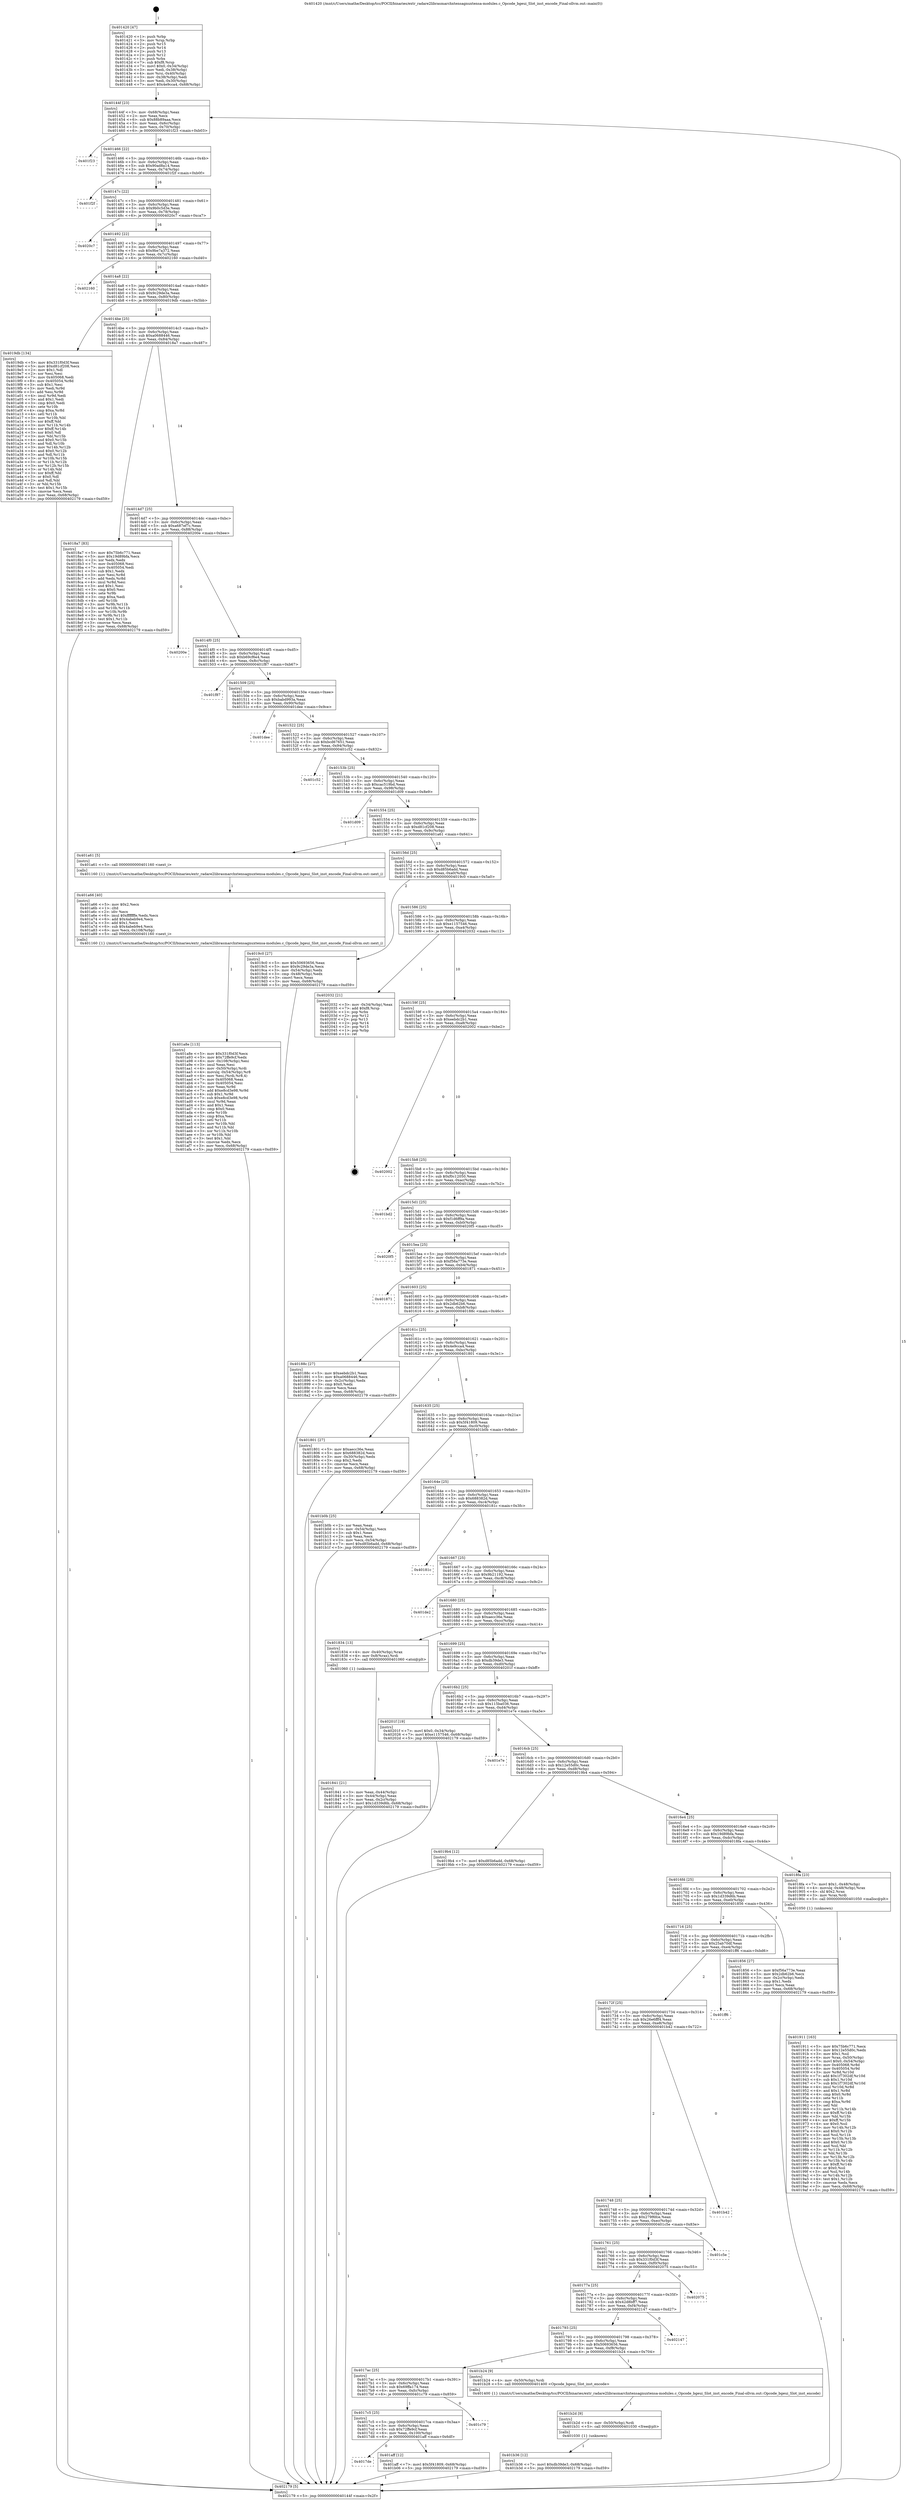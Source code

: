 digraph "0x401420" {
  label = "0x401420 (/mnt/c/Users/mathe/Desktop/tcc/POCII/binaries/extr_radare2librasmarchxtensagnuxtensa-modules.c_Opcode_bgeui_Slot_inst_encode_Final-ollvm.out::main(0))"
  labelloc = "t"
  node[shape=record]

  Entry [label="",width=0.3,height=0.3,shape=circle,fillcolor=black,style=filled]
  "0x40144f" [label="{
     0x40144f [23]\l
     | [instrs]\l
     &nbsp;&nbsp;0x40144f \<+3\>: mov -0x68(%rbp),%eax\l
     &nbsp;&nbsp;0x401452 \<+2\>: mov %eax,%ecx\l
     &nbsp;&nbsp;0x401454 \<+6\>: sub $0x88b89aaa,%ecx\l
     &nbsp;&nbsp;0x40145a \<+3\>: mov %eax,-0x6c(%rbp)\l
     &nbsp;&nbsp;0x40145d \<+3\>: mov %ecx,-0x70(%rbp)\l
     &nbsp;&nbsp;0x401460 \<+6\>: je 0000000000401f23 \<main+0xb03\>\l
  }"]
  "0x401f23" [label="{
     0x401f23\l
  }", style=dashed]
  "0x401466" [label="{
     0x401466 [22]\l
     | [instrs]\l
     &nbsp;&nbsp;0x401466 \<+5\>: jmp 000000000040146b \<main+0x4b\>\l
     &nbsp;&nbsp;0x40146b \<+3\>: mov -0x6c(%rbp),%eax\l
     &nbsp;&nbsp;0x40146e \<+5\>: sub $0x90ad8a14,%eax\l
     &nbsp;&nbsp;0x401473 \<+3\>: mov %eax,-0x74(%rbp)\l
     &nbsp;&nbsp;0x401476 \<+6\>: je 0000000000401f2f \<main+0xb0f\>\l
  }"]
  Exit [label="",width=0.3,height=0.3,shape=circle,fillcolor=black,style=filled,peripheries=2]
  "0x401f2f" [label="{
     0x401f2f\l
  }", style=dashed]
  "0x40147c" [label="{
     0x40147c [22]\l
     | [instrs]\l
     &nbsp;&nbsp;0x40147c \<+5\>: jmp 0000000000401481 \<main+0x61\>\l
     &nbsp;&nbsp;0x401481 \<+3\>: mov -0x6c(%rbp),%eax\l
     &nbsp;&nbsp;0x401484 \<+5\>: sub $0x9b0c5d3e,%eax\l
     &nbsp;&nbsp;0x401489 \<+3\>: mov %eax,-0x78(%rbp)\l
     &nbsp;&nbsp;0x40148c \<+6\>: je 00000000004020c7 \<main+0xca7\>\l
  }"]
  "0x401b36" [label="{
     0x401b36 [12]\l
     | [instrs]\l
     &nbsp;&nbsp;0x401b36 \<+7\>: movl $0xdb39de3,-0x68(%rbp)\l
     &nbsp;&nbsp;0x401b3d \<+5\>: jmp 0000000000402179 \<main+0xd59\>\l
  }"]
  "0x4020c7" [label="{
     0x4020c7\l
  }", style=dashed]
  "0x401492" [label="{
     0x401492 [22]\l
     | [instrs]\l
     &nbsp;&nbsp;0x401492 \<+5\>: jmp 0000000000401497 \<main+0x77\>\l
     &nbsp;&nbsp;0x401497 \<+3\>: mov -0x6c(%rbp),%eax\l
     &nbsp;&nbsp;0x40149a \<+5\>: sub $0x9be7a372,%eax\l
     &nbsp;&nbsp;0x40149f \<+3\>: mov %eax,-0x7c(%rbp)\l
     &nbsp;&nbsp;0x4014a2 \<+6\>: je 0000000000402160 \<main+0xd40\>\l
  }"]
  "0x401b2d" [label="{
     0x401b2d [9]\l
     | [instrs]\l
     &nbsp;&nbsp;0x401b2d \<+4\>: mov -0x50(%rbp),%rdi\l
     &nbsp;&nbsp;0x401b31 \<+5\>: call 0000000000401030 \<free@plt\>\l
     | [calls]\l
     &nbsp;&nbsp;0x401030 \{1\} (unknown)\l
  }"]
  "0x402160" [label="{
     0x402160\l
  }", style=dashed]
  "0x4014a8" [label="{
     0x4014a8 [22]\l
     | [instrs]\l
     &nbsp;&nbsp;0x4014a8 \<+5\>: jmp 00000000004014ad \<main+0x8d\>\l
     &nbsp;&nbsp;0x4014ad \<+3\>: mov -0x6c(%rbp),%eax\l
     &nbsp;&nbsp;0x4014b0 \<+5\>: sub $0x9c29de3a,%eax\l
     &nbsp;&nbsp;0x4014b5 \<+3\>: mov %eax,-0x80(%rbp)\l
     &nbsp;&nbsp;0x4014b8 \<+6\>: je 00000000004019db \<main+0x5bb\>\l
  }"]
  "0x4017de" [label="{
     0x4017de\l
  }", style=dashed]
  "0x4019db" [label="{
     0x4019db [134]\l
     | [instrs]\l
     &nbsp;&nbsp;0x4019db \<+5\>: mov $0x331f0d3f,%eax\l
     &nbsp;&nbsp;0x4019e0 \<+5\>: mov $0xd81cf208,%ecx\l
     &nbsp;&nbsp;0x4019e5 \<+2\>: mov $0x1,%dl\l
     &nbsp;&nbsp;0x4019e7 \<+2\>: xor %esi,%esi\l
     &nbsp;&nbsp;0x4019e9 \<+7\>: mov 0x405068,%edi\l
     &nbsp;&nbsp;0x4019f0 \<+8\>: mov 0x405054,%r8d\l
     &nbsp;&nbsp;0x4019f8 \<+3\>: sub $0x1,%esi\l
     &nbsp;&nbsp;0x4019fb \<+3\>: mov %edi,%r9d\l
     &nbsp;&nbsp;0x4019fe \<+3\>: add %esi,%r9d\l
     &nbsp;&nbsp;0x401a01 \<+4\>: imul %r9d,%edi\l
     &nbsp;&nbsp;0x401a05 \<+3\>: and $0x1,%edi\l
     &nbsp;&nbsp;0x401a08 \<+3\>: cmp $0x0,%edi\l
     &nbsp;&nbsp;0x401a0b \<+4\>: sete %r10b\l
     &nbsp;&nbsp;0x401a0f \<+4\>: cmp $0xa,%r8d\l
     &nbsp;&nbsp;0x401a13 \<+4\>: setl %r11b\l
     &nbsp;&nbsp;0x401a17 \<+3\>: mov %r10b,%bl\l
     &nbsp;&nbsp;0x401a1a \<+3\>: xor $0xff,%bl\l
     &nbsp;&nbsp;0x401a1d \<+3\>: mov %r11b,%r14b\l
     &nbsp;&nbsp;0x401a20 \<+4\>: xor $0xff,%r14b\l
     &nbsp;&nbsp;0x401a24 \<+3\>: xor $0x0,%dl\l
     &nbsp;&nbsp;0x401a27 \<+3\>: mov %bl,%r15b\l
     &nbsp;&nbsp;0x401a2a \<+4\>: and $0x0,%r15b\l
     &nbsp;&nbsp;0x401a2e \<+3\>: and %dl,%r10b\l
     &nbsp;&nbsp;0x401a31 \<+3\>: mov %r14b,%r12b\l
     &nbsp;&nbsp;0x401a34 \<+4\>: and $0x0,%r12b\l
     &nbsp;&nbsp;0x401a38 \<+3\>: and %dl,%r11b\l
     &nbsp;&nbsp;0x401a3b \<+3\>: or %r10b,%r15b\l
     &nbsp;&nbsp;0x401a3e \<+3\>: or %r11b,%r12b\l
     &nbsp;&nbsp;0x401a41 \<+3\>: xor %r12b,%r15b\l
     &nbsp;&nbsp;0x401a44 \<+3\>: or %r14b,%bl\l
     &nbsp;&nbsp;0x401a47 \<+3\>: xor $0xff,%bl\l
     &nbsp;&nbsp;0x401a4a \<+3\>: or $0x0,%dl\l
     &nbsp;&nbsp;0x401a4d \<+2\>: and %dl,%bl\l
     &nbsp;&nbsp;0x401a4f \<+3\>: or %bl,%r15b\l
     &nbsp;&nbsp;0x401a52 \<+4\>: test $0x1,%r15b\l
     &nbsp;&nbsp;0x401a56 \<+3\>: cmovne %ecx,%eax\l
     &nbsp;&nbsp;0x401a59 \<+3\>: mov %eax,-0x68(%rbp)\l
     &nbsp;&nbsp;0x401a5c \<+5\>: jmp 0000000000402179 \<main+0xd59\>\l
  }"]
  "0x4014be" [label="{
     0x4014be [25]\l
     | [instrs]\l
     &nbsp;&nbsp;0x4014be \<+5\>: jmp 00000000004014c3 \<main+0xa3\>\l
     &nbsp;&nbsp;0x4014c3 \<+3\>: mov -0x6c(%rbp),%eax\l
     &nbsp;&nbsp;0x4014c6 \<+5\>: sub $0xa0688446,%eax\l
     &nbsp;&nbsp;0x4014cb \<+6\>: mov %eax,-0x84(%rbp)\l
     &nbsp;&nbsp;0x4014d1 \<+6\>: je 00000000004018a7 \<main+0x487\>\l
  }"]
  "0x401aff" [label="{
     0x401aff [12]\l
     | [instrs]\l
     &nbsp;&nbsp;0x401aff \<+7\>: movl $0x5f41809,-0x68(%rbp)\l
     &nbsp;&nbsp;0x401b06 \<+5\>: jmp 0000000000402179 \<main+0xd59\>\l
  }"]
  "0x4018a7" [label="{
     0x4018a7 [83]\l
     | [instrs]\l
     &nbsp;&nbsp;0x4018a7 \<+5\>: mov $0x75b6c771,%eax\l
     &nbsp;&nbsp;0x4018ac \<+5\>: mov $0x19d89bfa,%ecx\l
     &nbsp;&nbsp;0x4018b1 \<+2\>: xor %edx,%edx\l
     &nbsp;&nbsp;0x4018b3 \<+7\>: mov 0x405068,%esi\l
     &nbsp;&nbsp;0x4018ba \<+7\>: mov 0x405054,%edi\l
     &nbsp;&nbsp;0x4018c1 \<+3\>: sub $0x1,%edx\l
     &nbsp;&nbsp;0x4018c4 \<+3\>: mov %esi,%r8d\l
     &nbsp;&nbsp;0x4018c7 \<+3\>: add %edx,%r8d\l
     &nbsp;&nbsp;0x4018ca \<+4\>: imul %r8d,%esi\l
     &nbsp;&nbsp;0x4018ce \<+3\>: and $0x1,%esi\l
     &nbsp;&nbsp;0x4018d1 \<+3\>: cmp $0x0,%esi\l
     &nbsp;&nbsp;0x4018d4 \<+4\>: sete %r9b\l
     &nbsp;&nbsp;0x4018d8 \<+3\>: cmp $0xa,%edi\l
     &nbsp;&nbsp;0x4018db \<+4\>: setl %r10b\l
     &nbsp;&nbsp;0x4018df \<+3\>: mov %r9b,%r11b\l
     &nbsp;&nbsp;0x4018e2 \<+3\>: and %r10b,%r11b\l
     &nbsp;&nbsp;0x4018e5 \<+3\>: xor %r10b,%r9b\l
     &nbsp;&nbsp;0x4018e8 \<+3\>: or %r9b,%r11b\l
     &nbsp;&nbsp;0x4018eb \<+4\>: test $0x1,%r11b\l
     &nbsp;&nbsp;0x4018ef \<+3\>: cmovne %ecx,%eax\l
     &nbsp;&nbsp;0x4018f2 \<+3\>: mov %eax,-0x68(%rbp)\l
     &nbsp;&nbsp;0x4018f5 \<+5\>: jmp 0000000000402179 \<main+0xd59\>\l
  }"]
  "0x4014d7" [label="{
     0x4014d7 [25]\l
     | [instrs]\l
     &nbsp;&nbsp;0x4014d7 \<+5\>: jmp 00000000004014dc \<main+0xbc\>\l
     &nbsp;&nbsp;0x4014dc \<+3\>: mov -0x6c(%rbp),%eax\l
     &nbsp;&nbsp;0x4014df \<+5\>: sub $0xa687ef7c,%eax\l
     &nbsp;&nbsp;0x4014e4 \<+6\>: mov %eax,-0x88(%rbp)\l
     &nbsp;&nbsp;0x4014ea \<+6\>: je 000000000040200e \<main+0xbee\>\l
  }"]
  "0x4017c5" [label="{
     0x4017c5 [25]\l
     | [instrs]\l
     &nbsp;&nbsp;0x4017c5 \<+5\>: jmp 00000000004017ca \<main+0x3aa\>\l
     &nbsp;&nbsp;0x4017ca \<+3\>: mov -0x6c(%rbp),%eax\l
     &nbsp;&nbsp;0x4017cd \<+5\>: sub $0x72ffe9cf,%eax\l
     &nbsp;&nbsp;0x4017d2 \<+6\>: mov %eax,-0x100(%rbp)\l
     &nbsp;&nbsp;0x4017d8 \<+6\>: je 0000000000401aff \<main+0x6df\>\l
  }"]
  "0x40200e" [label="{
     0x40200e\l
  }", style=dashed]
  "0x4014f0" [label="{
     0x4014f0 [25]\l
     | [instrs]\l
     &nbsp;&nbsp;0x4014f0 \<+5\>: jmp 00000000004014f5 \<main+0xd5\>\l
     &nbsp;&nbsp;0x4014f5 \<+3\>: mov -0x6c(%rbp),%eax\l
     &nbsp;&nbsp;0x4014f8 \<+5\>: sub $0xb69cf6e4,%eax\l
     &nbsp;&nbsp;0x4014fd \<+6\>: mov %eax,-0x8c(%rbp)\l
     &nbsp;&nbsp;0x401503 \<+6\>: je 0000000000401f87 \<main+0xb67\>\l
  }"]
  "0x401c79" [label="{
     0x401c79\l
  }", style=dashed]
  "0x401f87" [label="{
     0x401f87\l
  }", style=dashed]
  "0x401509" [label="{
     0x401509 [25]\l
     | [instrs]\l
     &nbsp;&nbsp;0x401509 \<+5\>: jmp 000000000040150e \<main+0xee\>\l
     &nbsp;&nbsp;0x40150e \<+3\>: mov -0x6c(%rbp),%eax\l
     &nbsp;&nbsp;0x401511 \<+5\>: sub $0xbabd993a,%eax\l
     &nbsp;&nbsp;0x401516 \<+6\>: mov %eax,-0x90(%rbp)\l
     &nbsp;&nbsp;0x40151c \<+6\>: je 0000000000401dee \<main+0x9ce\>\l
  }"]
  "0x4017ac" [label="{
     0x4017ac [25]\l
     | [instrs]\l
     &nbsp;&nbsp;0x4017ac \<+5\>: jmp 00000000004017b1 \<main+0x391\>\l
     &nbsp;&nbsp;0x4017b1 \<+3\>: mov -0x6c(%rbp),%eax\l
     &nbsp;&nbsp;0x4017b4 \<+5\>: sub $0x69ffa174,%eax\l
     &nbsp;&nbsp;0x4017b9 \<+6\>: mov %eax,-0xfc(%rbp)\l
     &nbsp;&nbsp;0x4017bf \<+6\>: je 0000000000401c79 \<main+0x859\>\l
  }"]
  "0x401dee" [label="{
     0x401dee\l
  }", style=dashed]
  "0x401522" [label="{
     0x401522 [25]\l
     | [instrs]\l
     &nbsp;&nbsp;0x401522 \<+5\>: jmp 0000000000401527 \<main+0x107\>\l
     &nbsp;&nbsp;0x401527 \<+3\>: mov -0x6c(%rbp),%eax\l
     &nbsp;&nbsp;0x40152a \<+5\>: sub $0xbcd67651,%eax\l
     &nbsp;&nbsp;0x40152f \<+6\>: mov %eax,-0x94(%rbp)\l
     &nbsp;&nbsp;0x401535 \<+6\>: je 0000000000401c52 \<main+0x832\>\l
  }"]
  "0x401b24" [label="{
     0x401b24 [9]\l
     | [instrs]\l
     &nbsp;&nbsp;0x401b24 \<+4\>: mov -0x50(%rbp),%rdi\l
     &nbsp;&nbsp;0x401b28 \<+5\>: call 0000000000401400 \<Opcode_bgeui_Slot_inst_encode\>\l
     | [calls]\l
     &nbsp;&nbsp;0x401400 \{1\} (/mnt/c/Users/mathe/Desktop/tcc/POCII/binaries/extr_radare2librasmarchxtensagnuxtensa-modules.c_Opcode_bgeui_Slot_inst_encode_Final-ollvm.out::Opcode_bgeui_Slot_inst_encode)\l
  }"]
  "0x401c52" [label="{
     0x401c52\l
  }", style=dashed]
  "0x40153b" [label="{
     0x40153b [25]\l
     | [instrs]\l
     &nbsp;&nbsp;0x40153b \<+5\>: jmp 0000000000401540 \<main+0x120\>\l
     &nbsp;&nbsp;0x401540 \<+3\>: mov -0x6c(%rbp),%eax\l
     &nbsp;&nbsp;0x401543 \<+5\>: sub $0xcac519bd,%eax\l
     &nbsp;&nbsp;0x401548 \<+6\>: mov %eax,-0x98(%rbp)\l
     &nbsp;&nbsp;0x40154e \<+6\>: je 0000000000401d09 \<main+0x8e9\>\l
  }"]
  "0x401793" [label="{
     0x401793 [25]\l
     | [instrs]\l
     &nbsp;&nbsp;0x401793 \<+5\>: jmp 0000000000401798 \<main+0x378\>\l
     &nbsp;&nbsp;0x401798 \<+3\>: mov -0x6c(%rbp),%eax\l
     &nbsp;&nbsp;0x40179b \<+5\>: sub $0x50693656,%eax\l
     &nbsp;&nbsp;0x4017a0 \<+6\>: mov %eax,-0xf8(%rbp)\l
     &nbsp;&nbsp;0x4017a6 \<+6\>: je 0000000000401b24 \<main+0x704\>\l
  }"]
  "0x401d09" [label="{
     0x401d09\l
  }", style=dashed]
  "0x401554" [label="{
     0x401554 [25]\l
     | [instrs]\l
     &nbsp;&nbsp;0x401554 \<+5\>: jmp 0000000000401559 \<main+0x139\>\l
     &nbsp;&nbsp;0x401559 \<+3\>: mov -0x6c(%rbp),%eax\l
     &nbsp;&nbsp;0x40155c \<+5\>: sub $0xd81cf208,%eax\l
     &nbsp;&nbsp;0x401561 \<+6\>: mov %eax,-0x9c(%rbp)\l
     &nbsp;&nbsp;0x401567 \<+6\>: je 0000000000401a61 \<main+0x641\>\l
  }"]
  "0x402147" [label="{
     0x402147\l
  }", style=dashed]
  "0x401a61" [label="{
     0x401a61 [5]\l
     | [instrs]\l
     &nbsp;&nbsp;0x401a61 \<+5\>: call 0000000000401160 \<next_i\>\l
     | [calls]\l
     &nbsp;&nbsp;0x401160 \{1\} (/mnt/c/Users/mathe/Desktop/tcc/POCII/binaries/extr_radare2librasmarchxtensagnuxtensa-modules.c_Opcode_bgeui_Slot_inst_encode_Final-ollvm.out::next_i)\l
  }"]
  "0x40156d" [label="{
     0x40156d [25]\l
     | [instrs]\l
     &nbsp;&nbsp;0x40156d \<+5\>: jmp 0000000000401572 \<main+0x152\>\l
     &nbsp;&nbsp;0x401572 \<+3\>: mov -0x6c(%rbp),%eax\l
     &nbsp;&nbsp;0x401575 \<+5\>: sub $0xd85b6add,%eax\l
     &nbsp;&nbsp;0x40157a \<+6\>: mov %eax,-0xa0(%rbp)\l
     &nbsp;&nbsp;0x401580 \<+6\>: je 00000000004019c0 \<main+0x5a0\>\l
  }"]
  "0x40177a" [label="{
     0x40177a [25]\l
     | [instrs]\l
     &nbsp;&nbsp;0x40177a \<+5\>: jmp 000000000040177f \<main+0x35f\>\l
     &nbsp;&nbsp;0x40177f \<+3\>: mov -0x6c(%rbp),%eax\l
     &nbsp;&nbsp;0x401782 \<+5\>: sub $0x42d8bff7,%eax\l
     &nbsp;&nbsp;0x401787 \<+6\>: mov %eax,-0xf4(%rbp)\l
     &nbsp;&nbsp;0x40178d \<+6\>: je 0000000000402147 \<main+0xd27\>\l
  }"]
  "0x4019c0" [label="{
     0x4019c0 [27]\l
     | [instrs]\l
     &nbsp;&nbsp;0x4019c0 \<+5\>: mov $0x50693656,%eax\l
     &nbsp;&nbsp;0x4019c5 \<+5\>: mov $0x9c29de3a,%ecx\l
     &nbsp;&nbsp;0x4019ca \<+3\>: mov -0x54(%rbp),%edx\l
     &nbsp;&nbsp;0x4019cd \<+3\>: cmp -0x48(%rbp),%edx\l
     &nbsp;&nbsp;0x4019d0 \<+3\>: cmovl %ecx,%eax\l
     &nbsp;&nbsp;0x4019d3 \<+3\>: mov %eax,-0x68(%rbp)\l
     &nbsp;&nbsp;0x4019d6 \<+5\>: jmp 0000000000402179 \<main+0xd59\>\l
  }"]
  "0x401586" [label="{
     0x401586 [25]\l
     | [instrs]\l
     &nbsp;&nbsp;0x401586 \<+5\>: jmp 000000000040158b \<main+0x16b\>\l
     &nbsp;&nbsp;0x40158b \<+3\>: mov -0x6c(%rbp),%eax\l
     &nbsp;&nbsp;0x40158e \<+5\>: sub $0xe1157546,%eax\l
     &nbsp;&nbsp;0x401593 \<+6\>: mov %eax,-0xa4(%rbp)\l
     &nbsp;&nbsp;0x401599 \<+6\>: je 0000000000402032 \<main+0xc12\>\l
  }"]
  "0x402075" [label="{
     0x402075\l
  }", style=dashed]
  "0x402032" [label="{
     0x402032 [21]\l
     | [instrs]\l
     &nbsp;&nbsp;0x402032 \<+3\>: mov -0x34(%rbp),%eax\l
     &nbsp;&nbsp;0x402035 \<+7\>: add $0xf8,%rsp\l
     &nbsp;&nbsp;0x40203c \<+1\>: pop %rbx\l
     &nbsp;&nbsp;0x40203d \<+2\>: pop %r12\l
     &nbsp;&nbsp;0x40203f \<+2\>: pop %r13\l
     &nbsp;&nbsp;0x402041 \<+2\>: pop %r14\l
     &nbsp;&nbsp;0x402043 \<+2\>: pop %r15\l
     &nbsp;&nbsp;0x402045 \<+1\>: pop %rbp\l
     &nbsp;&nbsp;0x402046 \<+1\>: ret\l
  }"]
  "0x40159f" [label="{
     0x40159f [25]\l
     | [instrs]\l
     &nbsp;&nbsp;0x40159f \<+5\>: jmp 00000000004015a4 \<main+0x184\>\l
     &nbsp;&nbsp;0x4015a4 \<+3\>: mov -0x6c(%rbp),%eax\l
     &nbsp;&nbsp;0x4015a7 \<+5\>: sub $0xeebdc2b1,%eax\l
     &nbsp;&nbsp;0x4015ac \<+6\>: mov %eax,-0xa8(%rbp)\l
     &nbsp;&nbsp;0x4015b2 \<+6\>: je 0000000000402002 \<main+0xbe2\>\l
  }"]
  "0x401761" [label="{
     0x401761 [25]\l
     | [instrs]\l
     &nbsp;&nbsp;0x401761 \<+5\>: jmp 0000000000401766 \<main+0x346\>\l
     &nbsp;&nbsp;0x401766 \<+3\>: mov -0x6c(%rbp),%eax\l
     &nbsp;&nbsp;0x401769 \<+5\>: sub $0x331f0d3f,%eax\l
     &nbsp;&nbsp;0x40176e \<+6\>: mov %eax,-0xf0(%rbp)\l
     &nbsp;&nbsp;0x401774 \<+6\>: je 0000000000402075 \<main+0xc55\>\l
  }"]
  "0x402002" [label="{
     0x402002\l
  }", style=dashed]
  "0x4015b8" [label="{
     0x4015b8 [25]\l
     | [instrs]\l
     &nbsp;&nbsp;0x4015b8 \<+5\>: jmp 00000000004015bd \<main+0x19d\>\l
     &nbsp;&nbsp;0x4015bd \<+3\>: mov -0x6c(%rbp),%eax\l
     &nbsp;&nbsp;0x4015c0 \<+5\>: sub $0xf0c12050,%eax\l
     &nbsp;&nbsp;0x4015c5 \<+6\>: mov %eax,-0xac(%rbp)\l
     &nbsp;&nbsp;0x4015cb \<+6\>: je 0000000000401bd2 \<main+0x7b2\>\l
  }"]
  "0x401c5e" [label="{
     0x401c5e\l
  }", style=dashed]
  "0x401bd2" [label="{
     0x401bd2\l
  }", style=dashed]
  "0x4015d1" [label="{
     0x4015d1 [25]\l
     | [instrs]\l
     &nbsp;&nbsp;0x4015d1 \<+5\>: jmp 00000000004015d6 \<main+0x1b6\>\l
     &nbsp;&nbsp;0x4015d6 \<+3\>: mov -0x6c(%rbp),%eax\l
     &nbsp;&nbsp;0x4015d9 \<+5\>: sub $0xf1d6ff9a,%eax\l
     &nbsp;&nbsp;0x4015de \<+6\>: mov %eax,-0xb0(%rbp)\l
     &nbsp;&nbsp;0x4015e4 \<+6\>: je 00000000004020f5 \<main+0xcd5\>\l
  }"]
  "0x401748" [label="{
     0x401748 [25]\l
     | [instrs]\l
     &nbsp;&nbsp;0x401748 \<+5\>: jmp 000000000040174d \<main+0x32d\>\l
     &nbsp;&nbsp;0x40174d \<+3\>: mov -0x6c(%rbp),%eax\l
     &nbsp;&nbsp;0x401750 \<+5\>: sub $0x279f6fce,%eax\l
     &nbsp;&nbsp;0x401755 \<+6\>: mov %eax,-0xec(%rbp)\l
     &nbsp;&nbsp;0x40175b \<+6\>: je 0000000000401c5e \<main+0x83e\>\l
  }"]
  "0x4020f5" [label="{
     0x4020f5\l
  }", style=dashed]
  "0x4015ea" [label="{
     0x4015ea [25]\l
     | [instrs]\l
     &nbsp;&nbsp;0x4015ea \<+5\>: jmp 00000000004015ef \<main+0x1cf\>\l
     &nbsp;&nbsp;0x4015ef \<+3\>: mov -0x6c(%rbp),%eax\l
     &nbsp;&nbsp;0x4015f2 \<+5\>: sub $0xf56a773e,%eax\l
     &nbsp;&nbsp;0x4015f7 \<+6\>: mov %eax,-0xb4(%rbp)\l
     &nbsp;&nbsp;0x4015fd \<+6\>: je 0000000000401871 \<main+0x451\>\l
  }"]
  "0x401b42" [label="{
     0x401b42\l
  }", style=dashed]
  "0x401871" [label="{
     0x401871\l
  }", style=dashed]
  "0x401603" [label="{
     0x401603 [25]\l
     | [instrs]\l
     &nbsp;&nbsp;0x401603 \<+5\>: jmp 0000000000401608 \<main+0x1e8\>\l
     &nbsp;&nbsp;0x401608 \<+3\>: mov -0x6c(%rbp),%eax\l
     &nbsp;&nbsp;0x40160b \<+5\>: sub $0x2db62b6,%eax\l
     &nbsp;&nbsp;0x401610 \<+6\>: mov %eax,-0xb8(%rbp)\l
     &nbsp;&nbsp;0x401616 \<+6\>: je 000000000040188c \<main+0x46c\>\l
  }"]
  "0x40172f" [label="{
     0x40172f [25]\l
     | [instrs]\l
     &nbsp;&nbsp;0x40172f \<+5\>: jmp 0000000000401734 \<main+0x314\>\l
     &nbsp;&nbsp;0x401734 \<+3\>: mov -0x6c(%rbp),%eax\l
     &nbsp;&nbsp;0x401737 \<+5\>: sub $0x26e6fff4,%eax\l
     &nbsp;&nbsp;0x40173c \<+6\>: mov %eax,-0xe8(%rbp)\l
     &nbsp;&nbsp;0x401742 \<+6\>: je 0000000000401b42 \<main+0x722\>\l
  }"]
  "0x40188c" [label="{
     0x40188c [27]\l
     | [instrs]\l
     &nbsp;&nbsp;0x40188c \<+5\>: mov $0xeebdc2b1,%eax\l
     &nbsp;&nbsp;0x401891 \<+5\>: mov $0xa0688446,%ecx\l
     &nbsp;&nbsp;0x401896 \<+3\>: mov -0x2c(%rbp),%edx\l
     &nbsp;&nbsp;0x401899 \<+3\>: cmp $0x0,%edx\l
     &nbsp;&nbsp;0x40189c \<+3\>: cmove %ecx,%eax\l
     &nbsp;&nbsp;0x40189f \<+3\>: mov %eax,-0x68(%rbp)\l
     &nbsp;&nbsp;0x4018a2 \<+5\>: jmp 0000000000402179 \<main+0xd59\>\l
  }"]
  "0x40161c" [label="{
     0x40161c [25]\l
     | [instrs]\l
     &nbsp;&nbsp;0x40161c \<+5\>: jmp 0000000000401621 \<main+0x201\>\l
     &nbsp;&nbsp;0x401621 \<+3\>: mov -0x6c(%rbp),%eax\l
     &nbsp;&nbsp;0x401624 \<+5\>: sub $0x4e9cca4,%eax\l
     &nbsp;&nbsp;0x401629 \<+6\>: mov %eax,-0xbc(%rbp)\l
     &nbsp;&nbsp;0x40162f \<+6\>: je 0000000000401801 \<main+0x3e1\>\l
  }"]
  "0x401ff6" [label="{
     0x401ff6\l
  }", style=dashed]
  "0x401801" [label="{
     0x401801 [27]\l
     | [instrs]\l
     &nbsp;&nbsp;0x401801 \<+5\>: mov $0xaecc36e,%eax\l
     &nbsp;&nbsp;0x401806 \<+5\>: mov $0x688382d,%ecx\l
     &nbsp;&nbsp;0x40180b \<+3\>: mov -0x30(%rbp),%edx\l
     &nbsp;&nbsp;0x40180e \<+3\>: cmp $0x2,%edx\l
     &nbsp;&nbsp;0x401811 \<+3\>: cmovne %ecx,%eax\l
     &nbsp;&nbsp;0x401814 \<+3\>: mov %eax,-0x68(%rbp)\l
     &nbsp;&nbsp;0x401817 \<+5\>: jmp 0000000000402179 \<main+0xd59\>\l
  }"]
  "0x401635" [label="{
     0x401635 [25]\l
     | [instrs]\l
     &nbsp;&nbsp;0x401635 \<+5\>: jmp 000000000040163a \<main+0x21a\>\l
     &nbsp;&nbsp;0x40163a \<+3\>: mov -0x6c(%rbp),%eax\l
     &nbsp;&nbsp;0x40163d \<+5\>: sub $0x5f41809,%eax\l
     &nbsp;&nbsp;0x401642 \<+6\>: mov %eax,-0xc0(%rbp)\l
     &nbsp;&nbsp;0x401648 \<+6\>: je 0000000000401b0b \<main+0x6eb\>\l
  }"]
  "0x402179" [label="{
     0x402179 [5]\l
     | [instrs]\l
     &nbsp;&nbsp;0x402179 \<+5\>: jmp 000000000040144f \<main+0x2f\>\l
  }"]
  "0x401420" [label="{
     0x401420 [47]\l
     | [instrs]\l
     &nbsp;&nbsp;0x401420 \<+1\>: push %rbp\l
     &nbsp;&nbsp;0x401421 \<+3\>: mov %rsp,%rbp\l
     &nbsp;&nbsp;0x401424 \<+2\>: push %r15\l
     &nbsp;&nbsp;0x401426 \<+2\>: push %r14\l
     &nbsp;&nbsp;0x401428 \<+2\>: push %r13\l
     &nbsp;&nbsp;0x40142a \<+2\>: push %r12\l
     &nbsp;&nbsp;0x40142c \<+1\>: push %rbx\l
     &nbsp;&nbsp;0x40142d \<+7\>: sub $0xf8,%rsp\l
     &nbsp;&nbsp;0x401434 \<+7\>: movl $0x0,-0x34(%rbp)\l
     &nbsp;&nbsp;0x40143b \<+3\>: mov %edi,-0x38(%rbp)\l
     &nbsp;&nbsp;0x40143e \<+4\>: mov %rsi,-0x40(%rbp)\l
     &nbsp;&nbsp;0x401442 \<+3\>: mov -0x38(%rbp),%edi\l
     &nbsp;&nbsp;0x401445 \<+3\>: mov %edi,-0x30(%rbp)\l
     &nbsp;&nbsp;0x401448 \<+7\>: movl $0x4e9cca4,-0x68(%rbp)\l
  }"]
  "0x401a8e" [label="{
     0x401a8e [113]\l
     | [instrs]\l
     &nbsp;&nbsp;0x401a8e \<+5\>: mov $0x331f0d3f,%ecx\l
     &nbsp;&nbsp;0x401a93 \<+5\>: mov $0x72ffe9cf,%edx\l
     &nbsp;&nbsp;0x401a98 \<+6\>: mov -0x108(%rbp),%esi\l
     &nbsp;&nbsp;0x401a9e \<+3\>: imul %eax,%esi\l
     &nbsp;&nbsp;0x401aa1 \<+4\>: mov -0x50(%rbp),%rdi\l
     &nbsp;&nbsp;0x401aa5 \<+4\>: movslq -0x54(%rbp),%r8\l
     &nbsp;&nbsp;0x401aa9 \<+4\>: mov %esi,(%rdi,%r8,4)\l
     &nbsp;&nbsp;0x401aad \<+7\>: mov 0x405068,%eax\l
     &nbsp;&nbsp;0x401ab4 \<+7\>: mov 0x405054,%esi\l
     &nbsp;&nbsp;0x401abb \<+3\>: mov %eax,%r9d\l
     &nbsp;&nbsp;0x401abe \<+7\>: add $0xe8cd3e98,%r9d\l
     &nbsp;&nbsp;0x401ac5 \<+4\>: sub $0x1,%r9d\l
     &nbsp;&nbsp;0x401ac9 \<+7\>: sub $0xe8cd3e98,%r9d\l
     &nbsp;&nbsp;0x401ad0 \<+4\>: imul %r9d,%eax\l
     &nbsp;&nbsp;0x401ad4 \<+3\>: and $0x1,%eax\l
     &nbsp;&nbsp;0x401ad7 \<+3\>: cmp $0x0,%eax\l
     &nbsp;&nbsp;0x401ada \<+4\>: sete %r10b\l
     &nbsp;&nbsp;0x401ade \<+3\>: cmp $0xa,%esi\l
     &nbsp;&nbsp;0x401ae1 \<+4\>: setl %r11b\l
     &nbsp;&nbsp;0x401ae5 \<+3\>: mov %r10b,%bl\l
     &nbsp;&nbsp;0x401ae8 \<+3\>: and %r11b,%bl\l
     &nbsp;&nbsp;0x401aeb \<+3\>: xor %r11b,%r10b\l
     &nbsp;&nbsp;0x401aee \<+3\>: or %r10b,%bl\l
     &nbsp;&nbsp;0x401af1 \<+3\>: test $0x1,%bl\l
     &nbsp;&nbsp;0x401af4 \<+3\>: cmovne %edx,%ecx\l
     &nbsp;&nbsp;0x401af7 \<+3\>: mov %ecx,-0x68(%rbp)\l
     &nbsp;&nbsp;0x401afa \<+5\>: jmp 0000000000402179 \<main+0xd59\>\l
  }"]
  "0x401b0b" [label="{
     0x401b0b [25]\l
     | [instrs]\l
     &nbsp;&nbsp;0x401b0b \<+2\>: xor %eax,%eax\l
     &nbsp;&nbsp;0x401b0d \<+3\>: mov -0x54(%rbp),%ecx\l
     &nbsp;&nbsp;0x401b10 \<+3\>: sub $0x1,%eax\l
     &nbsp;&nbsp;0x401b13 \<+2\>: sub %eax,%ecx\l
     &nbsp;&nbsp;0x401b15 \<+3\>: mov %ecx,-0x54(%rbp)\l
     &nbsp;&nbsp;0x401b18 \<+7\>: movl $0xd85b6add,-0x68(%rbp)\l
     &nbsp;&nbsp;0x401b1f \<+5\>: jmp 0000000000402179 \<main+0xd59\>\l
  }"]
  "0x40164e" [label="{
     0x40164e [25]\l
     | [instrs]\l
     &nbsp;&nbsp;0x40164e \<+5\>: jmp 0000000000401653 \<main+0x233\>\l
     &nbsp;&nbsp;0x401653 \<+3\>: mov -0x6c(%rbp),%eax\l
     &nbsp;&nbsp;0x401656 \<+5\>: sub $0x688382d,%eax\l
     &nbsp;&nbsp;0x40165b \<+6\>: mov %eax,-0xc4(%rbp)\l
     &nbsp;&nbsp;0x401661 \<+6\>: je 000000000040181c \<main+0x3fc\>\l
  }"]
  "0x401a66" [label="{
     0x401a66 [40]\l
     | [instrs]\l
     &nbsp;&nbsp;0x401a66 \<+5\>: mov $0x2,%ecx\l
     &nbsp;&nbsp;0x401a6b \<+1\>: cltd\l
     &nbsp;&nbsp;0x401a6c \<+2\>: idiv %ecx\l
     &nbsp;&nbsp;0x401a6e \<+6\>: imul $0xfffffffe,%edx,%ecx\l
     &nbsp;&nbsp;0x401a74 \<+6\>: add $0x4abeb9e4,%ecx\l
     &nbsp;&nbsp;0x401a7a \<+3\>: add $0x1,%ecx\l
     &nbsp;&nbsp;0x401a7d \<+6\>: sub $0x4abeb9e4,%ecx\l
     &nbsp;&nbsp;0x401a83 \<+6\>: mov %ecx,-0x108(%rbp)\l
     &nbsp;&nbsp;0x401a89 \<+5\>: call 0000000000401160 \<next_i\>\l
     | [calls]\l
     &nbsp;&nbsp;0x401160 \{1\} (/mnt/c/Users/mathe/Desktop/tcc/POCII/binaries/extr_radare2librasmarchxtensagnuxtensa-modules.c_Opcode_bgeui_Slot_inst_encode_Final-ollvm.out::next_i)\l
  }"]
  "0x40181c" [label="{
     0x40181c\l
  }", style=dashed]
  "0x401667" [label="{
     0x401667 [25]\l
     | [instrs]\l
     &nbsp;&nbsp;0x401667 \<+5\>: jmp 000000000040166c \<main+0x24c\>\l
     &nbsp;&nbsp;0x40166c \<+3\>: mov -0x6c(%rbp),%eax\l
     &nbsp;&nbsp;0x40166f \<+5\>: sub $0x9b21192,%eax\l
     &nbsp;&nbsp;0x401674 \<+6\>: mov %eax,-0xc8(%rbp)\l
     &nbsp;&nbsp;0x40167a \<+6\>: je 0000000000401de2 \<main+0x9c2\>\l
  }"]
  "0x401911" [label="{
     0x401911 [163]\l
     | [instrs]\l
     &nbsp;&nbsp;0x401911 \<+5\>: mov $0x75b6c771,%ecx\l
     &nbsp;&nbsp;0x401916 \<+5\>: mov $0x12e55d0c,%edx\l
     &nbsp;&nbsp;0x40191b \<+3\>: mov $0x1,%sil\l
     &nbsp;&nbsp;0x40191e \<+4\>: mov %rax,-0x50(%rbp)\l
     &nbsp;&nbsp;0x401922 \<+7\>: movl $0x0,-0x54(%rbp)\l
     &nbsp;&nbsp;0x401929 \<+8\>: mov 0x405068,%r8d\l
     &nbsp;&nbsp;0x401931 \<+8\>: mov 0x405054,%r9d\l
     &nbsp;&nbsp;0x401939 \<+3\>: mov %r8d,%r10d\l
     &nbsp;&nbsp;0x40193c \<+7\>: add $0x1f7302df,%r10d\l
     &nbsp;&nbsp;0x401943 \<+4\>: sub $0x1,%r10d\l
     &nbsp;&nbsp;0x401947 \<+7\>: sub $0x1f7302df,%r10d\l
     &nbsp;&nbsp;0x40194e \<+4\>: imul %r10d,%r8d\l
     &nbsp;&nbsp;0x401952 \<+4\>: and $0x1,%r8d\l
     &nbsp;&nbsp;0x401956 \<+4\>: cmp $0x0,%r8d\l
     &nbsp;&nbsp;0x40195a \<+4\>: sete %r11b\l
     &nbsp;&nbsp;0x40195e \<+4\>: cmp $0xa,%r9d\l
     &nbsp;&nbsp;0x401962 \<+3\>: setl %bl\l
     &nbsp;&nbsp;0x401965 \<+3\>: mov %r11b,%r14b\l
     &nbsp;&nbsp;0x401968 \<+4\>: xor $0xff,%r14b\l
     &nbsp;&nbsp;0x40196c \<+3\>: mov %bl,%r15b\l
     &nbsp;&nbsp;0x40196f \<+4\>: xor $0xff,%r15b\l
     &nbsp;&nbsp;0x401973 \<+4\>: xor $0x0,%sil\l
     &nbsp;&nbsp;0x401977 \<+3\>: mov %r14b,%r12b\l
     &nbsp;&nbsp;0x40197a \<+4\>: and $0x0,%r12b\l
     &nbsp;&nbsp;0x40197e \<+3\>: and %sil,%r11b\l
     &nbsp;&nbsp;0x401981 \<+3\>: mov %r15b,%r13b\l
     &nbsp;&nbsp;0x401984 \<+4\>: and $0x0,%r13b\l
     &nbsp;&nbsp;0x401988 \<+3\>: and %sil,%bl\l
     &nbsp;&nbsp;0x40198b \<+3\>: or %r11b,%r12b\l
     &nbsp;&nbsp;0x40198e \<+3\>: or %bl,%r13b\l
     &nbsp;&nbsp;0x401991 \<+3\>: xor %r13b,%r12b\l
     &nbsp;&nbsp;0x401994 \<+3\>: or %r15b,%r14b\l
     &nbsp;&nbsp;0x401997 \<+4\>: xor $0xff,%r14b\l
     &nbsp;&nbsp;0x40199b \<+4\>: or $0x0,%sil\l
     &nbsp;&nbsp;0x40199f \<+3\>: and %sil,%r14b\l
     &nbsp;&nbsp;0x4019a2 \<+3\>: or %r14b,%r12b\l
     &nbsp;&nbsp;0x4019a5 \<+4\>: test $0x1,%r12b\l
     &nbsp;&nbsp;0x4019a9 \<+3\>: cmovne %edx,%ecx\l
     &nbsp;&nbsp;0x4019ac \<+3\>: mov %ecx,-0x68(%rbp)\l
     &nbsp;&nbsp;0x4019af \<+5\>: jmp 0000000000402179 \<main+0xd59\>\l
  }"]
  "0x401de2" [label="{
     0x401de2\l
  }", style=dashed]
  "0x401680" [label="{
     0x401680 [25]\l
     | [instrs]\l
     &nbsp;&nbsp;0x401680 \<+5\>: jmp 0000000000401685 \<main+0x265\>\l
     &nbsp;&nbsp;0x401685 \<+3\>: mov -0x6c(%rbp),%eax\l
     &nbsp;&nbsp;0x401688 \<+5\>: sub $0xaecc36e,%eax\l
     &nbsp;&nbsp;0x40168d \<+6\>: mov %eax,-0xcc(%rbp)\l
     &nbsp;&nbsp;0x401693 \<+6\>: je 0000000000401834 \<main+0x414\>\l
  }"]
  "0x401716" [label="{
     0x401716 [25]\l
     | [instrs]\l
     &nbsp;&nbsp;0x401716 \<+5\>: jmp 000000000040171b \<main+0x2fb\>\l
     &nbsp;&nbsp;0x40171b \<+3\>: mov -0x6c(%rbp),%eax\l
     &nbsp;&nbsp;0x40171e \<+5\>: sub $0x25ab70df,%eax\l
     &nbsp;&nbsp;0x401723 \<+6\>: mov %eax,-0xe4(%rbp)\l
     &nbsp;&nbsp;0x401729 \<+6\>: je 0000000000401ff6 \<main+0xbd6\>\l
  }"]
  "0x401834" [label="{
     0x401834 [13]\l
     | [instrs]\l
     &nbsp;&nbsp;0x401834 \<+4\>: mov -0x40(%rbp),%rax\l
     &nbsp;&nbsp;0x401838 \<+4\>: mov 0x8(%rax),%rdi\l
     &nbsp;&nbsp;0x40183c \<+5\>: call 0000000000401060 \<atoi@plt\>\l
     | [calls]\l
     &nbsp;&nbsp;0x401060 \{1\} (unknown)\l
  }"]
  "0x401699" [label="{
     0x401699 [25]\l
     | [instrs]\l
     &nbsp;&nbsp;0x401699 \<+5\>: jmp 000000000040169e \<main+0x27e\>\l
     &nbsp;&nbsp;0x40169e \<+3\>: mov -0x6c(%rbp),%eax\l
     &nbsp;&nbsp;0x4016a1 \<+5\>: sub $0xdb39de3,%eax\l
     &nbsp;&nbsp;0x4016a6 \<+6\>: mov %eax,-0xd0(%rbp)\l
     &nbsp;&nbsp;0x4016ac \<+6\>: je 000000000040201f \<main+0xbff\>\l
  }"]
  "0x401841" [label="{
     0x401841 [21]\l
     | [instrs]\l
     &nbsp;&nbsp;0x401841 \<+3\>: mov %eax,-0x44(%rbp)\l
     &nbsp;&nbsp;0x401844 \<+3\>: mov -0x44(%rbp),%eax\l
     &nbsp;&nbsp;0x401847 \<+3\>: mov %eax,-0x2c(%rbp)\l
     &nbsp;&nbsp;0x40184a \<+7\>: movl $0x1d339d6b,-0x68(%rbp)\l
     &nbsp;&nbsp;0x401851 \<+5\>: jmp 0000000000402179 \<main+0xd59\>\l
  }"]
  "0x401856" [label="{
     0x401856 [27]\l
     | [instrs]\l
     &nbsp;&nbsp;0x401856 \<+5\>: mov $0xf56a773e,%eax\l
     &nbsp;&nbsp;0x40185b \<+5\>: mov $0x2db62b6,%ecx\l
     &nbsp;&nbsp;0x401860 \<+3\>: mov -0x2c(%rbp),%edx\l
     &nbsp;&nbsp;0x401863 \<+3\>: cmp $0x1,%edx\l
     &nbsp;&nbsp;0x401866 \<+3\>: cmovl %ecx,%eax\l
     &nbsp;&nbsp;0x401869 \<+3\>: mov %eax,-0x68(%rbp)\l
     &nbsp;&nbsp;0x40186c \<+5\>: jmp 0000000000402179 \<main+0xd59\>\l
  }"]
  "0x40201f" [label="{
     0x40201f [19]\l
     | [instrs]\l
     &nbsp;&nbsp;0x40201f \<+7\>: movl $0x0,-0x34(%rbp)\l
     &nbsp;&nbsp;0x402026 \<+7\>: movl $0xe1157546,-0x68(%rbp)\l
     &nbsp;&nbsp;0x40202d \<+5\>: jmp 0000000000402179 \<main+0xd59\>\l
  }"]
  "0x4016b2" [label="{
     0x4016b2 [25]\l
     | [instrs]\l
     &nbsp;&nbsp;0x4016b2 \<+5\>: jmp 00000000004016b7 \<main+0x297\>\l
     &nbsp;&nbsp;0x4016b7 \<+3\>: mov -0x6c(%rbp),%eax\l
     &nbsp;&nbsp;0x4016ba \<+5\>: sub $0x115ba036,%eax\l
     &nbsp;&nbsp;0x4016bf \<+6\>: mov %eax,-0xd4(%rbp)\l
     &nbsp;&nbsp;0x4016c5 \<+6\>: je 0000000000401e7e \<main+0xa5e\>\l
  }"]
  "0x4016fd" [label="{
     0x4016fd [25]\l
     | [instrs]\l
     &nbsp;&nbsp;0x4016fd \<+5\>: jmp 0000000000401702 \<main+0x2e2\>\l
     &nbsp;&nbsp;0x401702 \<+3\>: mov -0x6c(%rbp),%eax\l
     &nbsp;&nbsp;0x401705 \<+5\>: sub $0x1d339d6b,%eax\l
     &nbsp;&nbsp;0x40170a \<+6\>: mov %eax,-0xe0(%rbp)\l
     &nbsp;&nbsp;0x401710 \<+6\>: je 0000000000401856 \<main+0x436\>\l
  }"]
  "0x401e7e" [label="{
     0x401e7e\l
  }", style=dashed]
  "0x4016cb" [label="{
     0x4016cb [25]\l
     | [instrs]\l
     &nbsp;&nbsp;0x4016cb \<+5\>: jmp 00000000004016d0 \<main+0x2b0\>\l
     &nbsp;&nbsp;0x4016d0 \<+3\>: mov -0x6c(%rbp),%eax\l
     &nbsp;&nbsp;0x4016d3 \<+5\>: sub $0x12e55d0c,%eax\l
     &nbsp;&nbsp;0x4016d8 \<+6\>: mov %eax,-0xd8(%rbp)\l
     &nbsp;&nbsp;0x4016de \<+6\>: je 00000000004019b4 \<main+0x594\>\l
  }"]
  "0x4018fa" [label="{
     0x4018fa [23]\l
     | [instrs]\l
     &nbsp;&nbsp;0x4018fa \<+7\>: movl $0x1,-0x48(%rbp)\l
     &nbsp;&nbsp;0x401901 \<+4\>: movslq -0x48(%rbp),%rax\l
     &nbsp;&nbsp;0x401905 \<+4\>: shl $0x2,%rax\l
     &nbsp;&nbsp;0x401909 \<+3\>: mov %rax,%rdi\l
     &nbsp;&nbsp;0x40190c \<+5\>: call 0000000000401050 \<malloc@plt\>\l
     | [calls]\l
     &nbsp;&nbsp;0x401050 \{1\} (unknown)\l
  }"]
  "0x4019b4" [label="{
     0x4019b4 [12]\l
     | [instrs]\l
     &nbsp;&nbsp;0x4019b4 \<+7\>: movl $0xd85b6add,-0x68(%rbp)\l
     &nbsp;&nbsp;0x4019bb \<+5\>: jmp 0000000000402179 \<main+0xd59\>\l
  }"]
  "0x4016e4" [label="{
     0x4016e4 [25]\l
     | [instrs]\l
     &nbsp;&nbsp;0x4016e4 \<+5\>: jmp 00000000004016e9 \<main+0x2c9\>\l
     &nbsp;&nbsp;0x4016e9 \<+3\>: mov -0x6c(%rbp),%eax\l
     &nbsp;&nbsp;0x4016ec \<+5\>: sub $0x19d89bfa,%eax\l
     &nbsp;&nbsp;0x4016f1 \<+6\>: mov %eax,-0xdc(%rbp)\l
     &nbsp;&nbsp;0x4016f7 \<+6\>: je 00000000004018fa \<main+0x4da\>\l
  }"]
  Entry -> "0x401420" [label=" 1"]
  "0x40144f" -> "0x401f23" [label=" 0"]
  "0x40144f" -> "0x401466" [label=" 16"]
  "0x402032" -> Exit [label=" 1"]
  "0x401466" -> "0x401f2f" [label=" 0"]
  "0x401466" -> "0x40147c" [label=" 16"]
  "0x40201f" -> "0x402179" [label=" 1"]
  "0x40147c" -> "0x4020c7" [label=" 0"]
  "0x40147c" -> "0x401492" [label=" 16"]
  "0x401b36" -> "0x402179" [label=" 1"]
  "0x401492" -> "0x402160" [label=" 0"]
  "0x401492" -> "0x4014a8" [label=" 16"]
  "0x401b2d" -> "0x401b36" [label=" 1"]
  "0x4014a8" -> "0x4019db" [label=" 1"]
  "0x4014a8" -> "0x4014be" [label=" 15"]
  "0x401b24" -> "0x401b2d" [label=" 1"]
  "0x4014be" -> "0x4018a7" [label=" 1"]
  "0x4014be" -> "0x4014d7" [label=" 14"]
  "0x401b0b" -> "0x402179" [label=" 1"]
  "0x4014d7" -> "0x40200e" [label=" 0"]
  "0x4014d7" -> "0x4014f0" [label=" 14"]
  "0x4017c5" -> "0x4017de" [label=" 0"]
  "0x4014f0" -> "0x401f87" [label=" 0"]
  "0x4014f0" -> "0x401509" [label=" 14"]
  "0x4017c5" -> "0x401aff" [label=" 1"]
  "0x401509" -> "0x401dee" [label=" 0"]
  "0x401509" -> "0x401522" [label=" 14"]
  "0x4017ac" -> "0x4017c5" [label=" 1"]
  "0x401522" -> "0x401c52" [label=" 0"]
  "0x401522" -> "0x40153b" [label=" 14"]
  "0x4017ac" -> "0x401c79" [label=" 0"]
  "0x40153b" -> "0x401d09" [label=" 0"]
  "0x40153b" -> "0x401554" [label=" 14"]
  "0x401793" -> "0x4017ac" [label=" 1"]
  "0x401554" -> "0x401a61" [label=" 1"]
  "0x401554" -> "0x40156d" [label=" 13"]
  "0x401793" -> "0x401b24" [label=" 1"]
  "0x40156d" -> "0x4019c0" [label=" 2"]
  "0x40156d" -> "0x401586" [label=" 11"]
  "0x40177a" -> "0x401793" [label=" 2"]
  "0x401586" -> "0x402032" [label=" 1"]
  "0x401586" -> "0x40159f" [label=" 10"]
  "0x40177a" -> "0x402147" [label=" 0"]
  "0x40159f" -> "0x402002" [label=" 0"]
  "0x40159f" -> "0x4015b8" [label=" 10"]
  "0x401761" -> "0x40177a" [label=" 2"]
  "0x4015b8" -> "0x401bd2" [label=" 0"]
  "0x4015b8" -> "0x4015d1" [label=" 10"]
  "0x401761" -> "0x402075" [label=" 0"]
  "0x4015d1" -> "0x4020f5" [label=" 0"]
  "0x4015d1" -> "0x4015ea" [label=" 10"]
  "0x401748" -> "0x401761" [label=" 2"]
  "0x4015ea" -> "0x401871" [label=" 0"]
  "0x4015ea" -> "0x401603" [label=" 10"]
  "0x401748" -> "0x401c5e" [label=" 0"]
  "0x401603" -> "0x40188c" [label=" 1"]
  "0x401603" -> "0x40161c" [label=" 9"]
  "0x40172f" -> "0x401748" [label=" 2"]
  "0x40161c" -> "0x401801" [label=" 1"]
  "0x40161c" -> "0x401635" [label=" 8"]
  "0x401801" -> "0x402179" [label=" 1"]
  "0x401420" -> "0x40144f" [label=" 1"]
  "0x402179" -> "0x40144f" [label=" 15"]
  "0x40172f" -> "0x401b42" [label=" 0"]
  "0x401635" -> "0x401b0b" [label=" 1"]
  "0x401635" -> "0x40164e" [label=" 7"]
  "0x401716" -> "0x40172f" [label=" 2"]
  "0x40164e" -> "0x40181c" [label=" 0"]
  "0x40164e" -> "0x401667" [label=" 7"]
  "0x401716" -> "0x401ff6" [label=" 0"]
  "0x401667" -> "0x401de2" [label=" 0"]
  "0x401667" -> "0x401680" [label=" 7"]
  "0x401aff" -> "0x402179" [label=" 1"]
  "0x401680" -> "0x401834" [label=" 1"]
  "0x401680" -> "0x401699" [label=" 6"]
  "0x401834" -> "0x401841" [label=" 1"]
  "0x401841" -> "0x402179" [label=" 1"]
  "0x401a8e" -> "0x402179" [label=" 1"]
  "0x401699" -> "0x40201f" [label=" 1"]
  "0x401699" -> "0x4016b2" [label=" 5"]
  "0x401a66" -> "0x401a8e" [label=" 1"]
  "0x4016b2" -> "0x401e7e" [label=" 0"]
  "0x4016b2" -> "0x4016cb" [label=" 5"]
  "0x4019db" -> "0x402179" [label=" 1"]
  "0x4016cb" -> "0x4019b4" [label=" 1"]
  "0x4016cb" -> "0x4016e4" [label=" 4"]
  "0x4019c0" -> "0x402179" [label=" 2"]
  "0x4016e4" -> "0x4018fa" [label=" 1"]
  "0x4016e4" -> "0x4016fd" [label=" 3"]
  "0x401a61" -> "0x401a66" [label=" 1"]
  "0x4016fd" -> "0x401856" [label=" 1"]
  "0x4016fd" -> "0x401716" [label=" 2"]
  "0x401856" -> "0x402179" [label=" 1"]
  "0x40188c" -> "0x402179" [label=" 1"]
  "0x4018a7" -> "0x402179" [label=" 1"]
  "0x4018fa" -> "0x401911" [label=" 1"]
  "0x401911" -> "0x402179" [label=" 1"]
  "0x4019b4" -> "0x402179" [label=" 1"]
}

